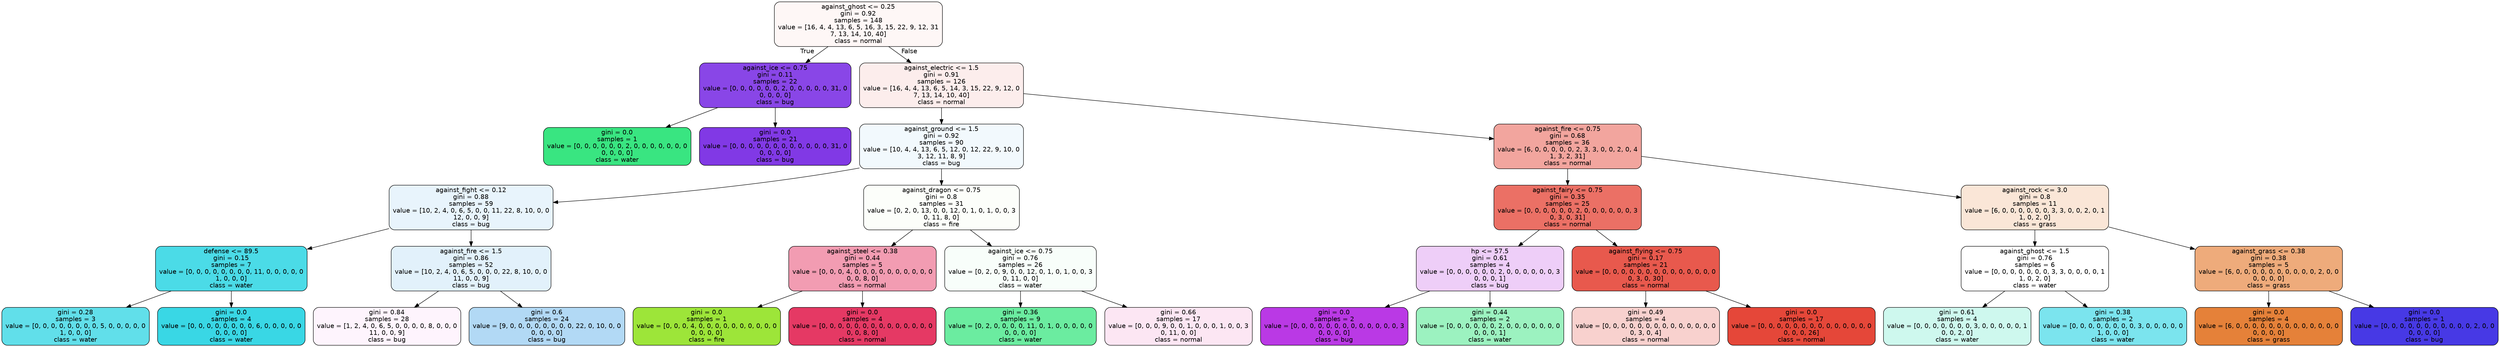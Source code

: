 digraph Tree {
node [shape=box, style="filled, rounded", color="black", fontname=helvetica] ;
edge [fontname=helvetica] ;
0 [label="against_ghost <= 0.25\ngini = 0.92\nsamples = 148\nvalue = [16, 4, 4, 13, 6, 5, 16, 3, 15, 22, 9, 12, 31\n7, 13, 14, 10, 40]\nclass = normal", fillcolor="#fef7f6"] ;
1 [label="against_ice <= 0.75\ngini = 0.11\nsamples = 22\nvalue = [0, 0, 0, 0, 0, 0, 2, 0, 0, 0, 0, 0, 31, 0\n0, 0, 0, 0]\nclass = bug", fillcolor="#8946e7"] ;
0 -> 1 [labeldistance=2.5, labelangle=45, headlabel="True"] ;
2 [label="gini = 0.0\nsamples = 1\nvalue = [0, 0, 0, 0, 0, 0, 2, 0, 0, 0, 0, 0, 0, 0\n0, 0, 0, 0]\nclass = water", fillcolor="#39e581"] ;
1 -> 2 ;
3 [label="gini = 0.0\nsamples = 21\nvalue = [0, 0, 0, 0, 0, 0, 0, 0, 0, 0, 0, 0, 31, 0\n0, 0, 0, 0]\nclass = bug", fillcolor="#8139e5"] ;
1 -> 3 ;
4 [label="against_electric <= 1.5\ngini = 0.91\nsamples = 126\nvalue = [16, 4, 4, 13, 6, 5, 14, 3, 15, 22, 9, 12, 0\n7, 13, 14, 10, 40]\nclass = normal", fillcolor="#fcedec"] ;
0 -> 4 [labeldistance=2.5, labelangle=-45, headlabel="False"] ;
5 [label="against_ground <= 1.5\ngini = 0.92\nsamples = 90\nvalue = [10, 4, 4, 13, 6, 5, 12, 0, 12, 22, 9, 10, 0\n3, 12, 11, 8, 9]\nclass = bug", fillcolor="#f2f9fd"] ;
4 -> 5 ;
6 [label="against_fight <= 0.12\ngini = 0.88\nsamples = 59\nvalue = [10, 2, 4, 0, 6, 5, 0, 0, 11, 22, 8, 10, 0, 0\n12, 0, 0, 9]\nclass = bug", fillcolor="#e8f4fc"] ;
5 -> 6 ;
7 [label="defense <= 89.5\ngini = 0.15\nsamples = 7\nvalue = [0, 0, 0, 0, 0, 0, 0, 0, 11, 0, 0, 0, 0, 0\n1, 0, 0, 0]\nclass = water", fillcolor="#4bdbe7"] ;
6 -> 7 ;
8 [label="gini = 0.28\nsamples = 3\nvalue = [0, 0, 0, 0, 0, 0, 0, 0, 5, 0, 0, 0, 0, 0\n1, 0, 0, 0]\nclass = water", fillcolor="#61dfea"] ;
7 -> 8 ;
9 [label="gini = 0.0\nsamples = 4\nvalue = [0, 0, 0, 0, 0, 0, 0, 0, 6, 0, 0, 0, 0, 0\n0, 0, 0, 0]\nclass = water", fillcolor="#39d7e5"] ;
7 -> 9 ;
10 [label="against_fire <= 1.5\ngini = 0.86\nsamples = 52\nvalue = [10, 2, 4, 0, 6, 5, 0, 0, 0, 22, 8, 10, 0, 0\n11, 0, 0, 9]\nclass = bug", fillcolor="#e2f1fb"] ;
6 -> 10 ;
11 [label="gini = 0.84\nsamples = 28\nvalue = [1, 2, 4, 0, 6, 5, 0, 0, 0, 0, 8, 0, 0, 0\n11, 0, 0, 9]\nclass = bug", fillcolor="#fef4fd"] ;
10 -> 11 ;
12 [label="gini = 0.6\nsamples = 24\nvalue = [9, 0, 0, 0, 0, 0, 0, 0, 0, 22, 0, 10, 0, 0\n0, 0, 0, 0]\nclass = bug", fillcolor="#b2d9f5"] ;
10 -> 12 ;
13 [label="against_dragon <= 0.75\ngini = 0.8\nsamples = 31\nvalue = [0, 2, 0, 13, 0, 0, 12, 0, 1, 0, 1, 0, 0, 3\n0, 11, 8, 0]\nclass = fire", fillcolor="#fcfefa"] ;
5 -> 13 ;
14 [label="against_steel <= 0.38\ngini = 0.44\nsamples = 5\nvalue = [0, 0, 0, 4, 0, 0, 0, 0, 0, 0, 0, 0, 0, 0\n0, 0, 8, 0]\nclass = normal", fillcolor="#f29cb2"] ;
13 -> 14 ;
15 [label="gini = 0.0\nsamples = 1\nvalue = [0, 0, 0, 4, 0, 0, 0, 0, 0, 0, 0, 0, 0, 0\n0, 0, 0, 0]\nclass = fire", fillcolor="#9de539"] ;
14 -> 15 ;
16 [label="gini = 0.0\nsamples = 4\nvalue = [0, 0, 0, 0, 0, 0, 0, 0, 0, 0, 0, 0, 0, 0\n0, 0, 8, 0]\nclass = normal", fillcolor="#e53964"] ;
14 -> 16 ;
17 [label="against_ice <= 0.75\ngini = 0.76\nsamples = 26\nvalue = [0, 2, 0, 9, 0, 0, 12, 0, 1, 0, 1, 0, 0, 3\n0, 11, 0, 0]\nclass = water", fillcolor="#f8fefa"] ;
13 -> 17 ;
18 [label="gini = 0.36\nsamples = 9\nvalue = [0, 2, 0, 0, 0, 0, 11, 0, 1, 0, 0, 0, 0, 0\n0, 0, 0, 0]\nclass = water", fillcolor="#6beca0"] ;
17 -> 18 ;
19 [label="gini = 0.66\nsamples = 17\nvalue = [0, 0, 0, 9, 0, 0, 1, 0, 0, 0, 1, 0, 0, 3\n0, 11, 0, 0]\nclass = normal", fillcolor="#fce6f3"] ;
17 -> 19 ;
20 [label="against_fire <= 0.75\ngini = 0.68\nsamples = 36\nvalue = [6, 0, 0, 0, 0, 0, 2, 3, 3, 0, 0, 2, 0, 4\n1, 3, 2, 31]\nclass = normal", fillcolor="#f2a59e"] ;
4 -> 20 ;
21 [label="against_fairy <= 0.75\ngini = 0.35\nsamples = 25\nvalue = [0, 0, 0, 0, 0, 0, 2, 0, 0, 0, 0, 0, 0, 3\n0, 3, 0, 31]\nclass = normal", fillcolor="#eb7065"] ;
20 -> 21 ;
22 [label="hp <= 57.5\ngini = 0.61\nsamples = 4\nvalue = [0, 0, 0, 0, 0, 0, 2, 0, 0, 0, 0, 0, 0, 3\n0, 0, 0, 1]\nclass = bug", fillcolor="#eecef8"] ;
21 -> 22 ;
23 [label="gini = 0.0\nsamples = 2\nvalue = [0, 0, 0, 0, 0, 0, 0, 0, 0, 0, 0, 0, 0, 3\n0, 0, 0, 0]\nclass = bug", fillcolor="#ba39e5"] ;
22 -> 23 ;
24 [label="gini = 0.44\nsamples = 2\nvalue = [0, 0, 0, 0, 0, 0, 2, 0, 0, 0, 0, 0, 0, 0\n0, 0, 0, 1]\nclass = water", fillcolor="#9cf2c0"] ;
22 -> 24 ;
25 [label="against_flying <= 0.75\ngini = 0.17\nsamples = 21\nvalue = [0, 0, 0, 0, 0, 0, 0, 0, 0, 0, 0, 0, 0, 0\n0, 3, 0, 30]\nclass = normal", fillcolor="#e8594d"] ;
21 -> 25 ;
26 [label="gini = 0.49\nsamples = 4\nvalue = [0, 0, 0, 0, 0, 0, 0, 0, 0, 0, 0, 0, 0, 0\n0, 3, 0, 4]\nclass = normal", fillcolor="#f8d1ce"] ;
25 -> 26 ;
27 [label="gini = 0.0\nsamples = 17\nvalue = [0, 0, 0, 0, 0, 0, 0, 0, 0, 0, 0, 0, 0, 0\n0, 0, 0, 26]\nclass = normal", fillcolor="#e54739"] ;
25 -> 27 ;
28 [label="against_rock <= 3.0\ngini = 0.8\nsamples = 11\nvalue = [6, 0, 0, 0, 0, 0, 0, 3, 3, 0, 0, 2, 0, 1\n1, 0, 2, 0]\nclass = grass", fillcolor="#fae6d7"] ;
20 -> 28 ;
29 [label="against_ghost <= 1.5\ngini = 0.76\nsamples = 6\nvalue = [0, 0, 0, 0, 0, 0, 0, 3, 3, 0, 0, 0, 0, 1\n1, 0, 2, 0]\nclass = water", fillcolor="#ffffff"] ;
28 -> 29 ;
30 [label="gini = 0.61\nsamples = 4\nvalue = [0, 0, 0, 0, 0, 0, 0, 3, 0, 0, 0, 0, 0, 1\n0, 0, 2, 0]\nclass = water", fillcolor="#cef8ee"] ;
29 -> 30 ;
31 [label="gini = 0.38\nsamples = 2\nvalue = [0, 0, 0, 0, 0, 0, 0, 0, 3, 0, 0, 0, 0, 0\n1, 0, 0, 0]\nclass = water", fillcolor="#7be4ee"] ;
29 -> 31 ;
32 [label="against_grass <= 0.38\ngini = 0.38\nsamples = 5\nvalue = [6, 0, 0, 0, 0, 0, 0, 0, 0, 0, 0, 2, 0, 0\n0, 0, 0, 0]\nclass = grass", fillcolor="#eeab7b"] ;
28 -> 32 ;
33 [label="gini = 0.0\nsamples = 4\nvalue = [6, 0, 0, 0, 0, 0, 0, 0, 0, 0, 0, 0, 0, 0\n0, 0, 0, 0]\nclass = grass", fillcolor="#e58139"] ;
32 -> 33 ;
34 [label="gini = 0.0\nsamples = 1\nvalue = [0, 0, 0, 0, 0, 0, 0, 0, 0, 0, 0, 2, 0, 0\n0, 0, 0, 0]\nclass = bug", fillcolor="#4739e5"] ;
32 -> 34 ;
}